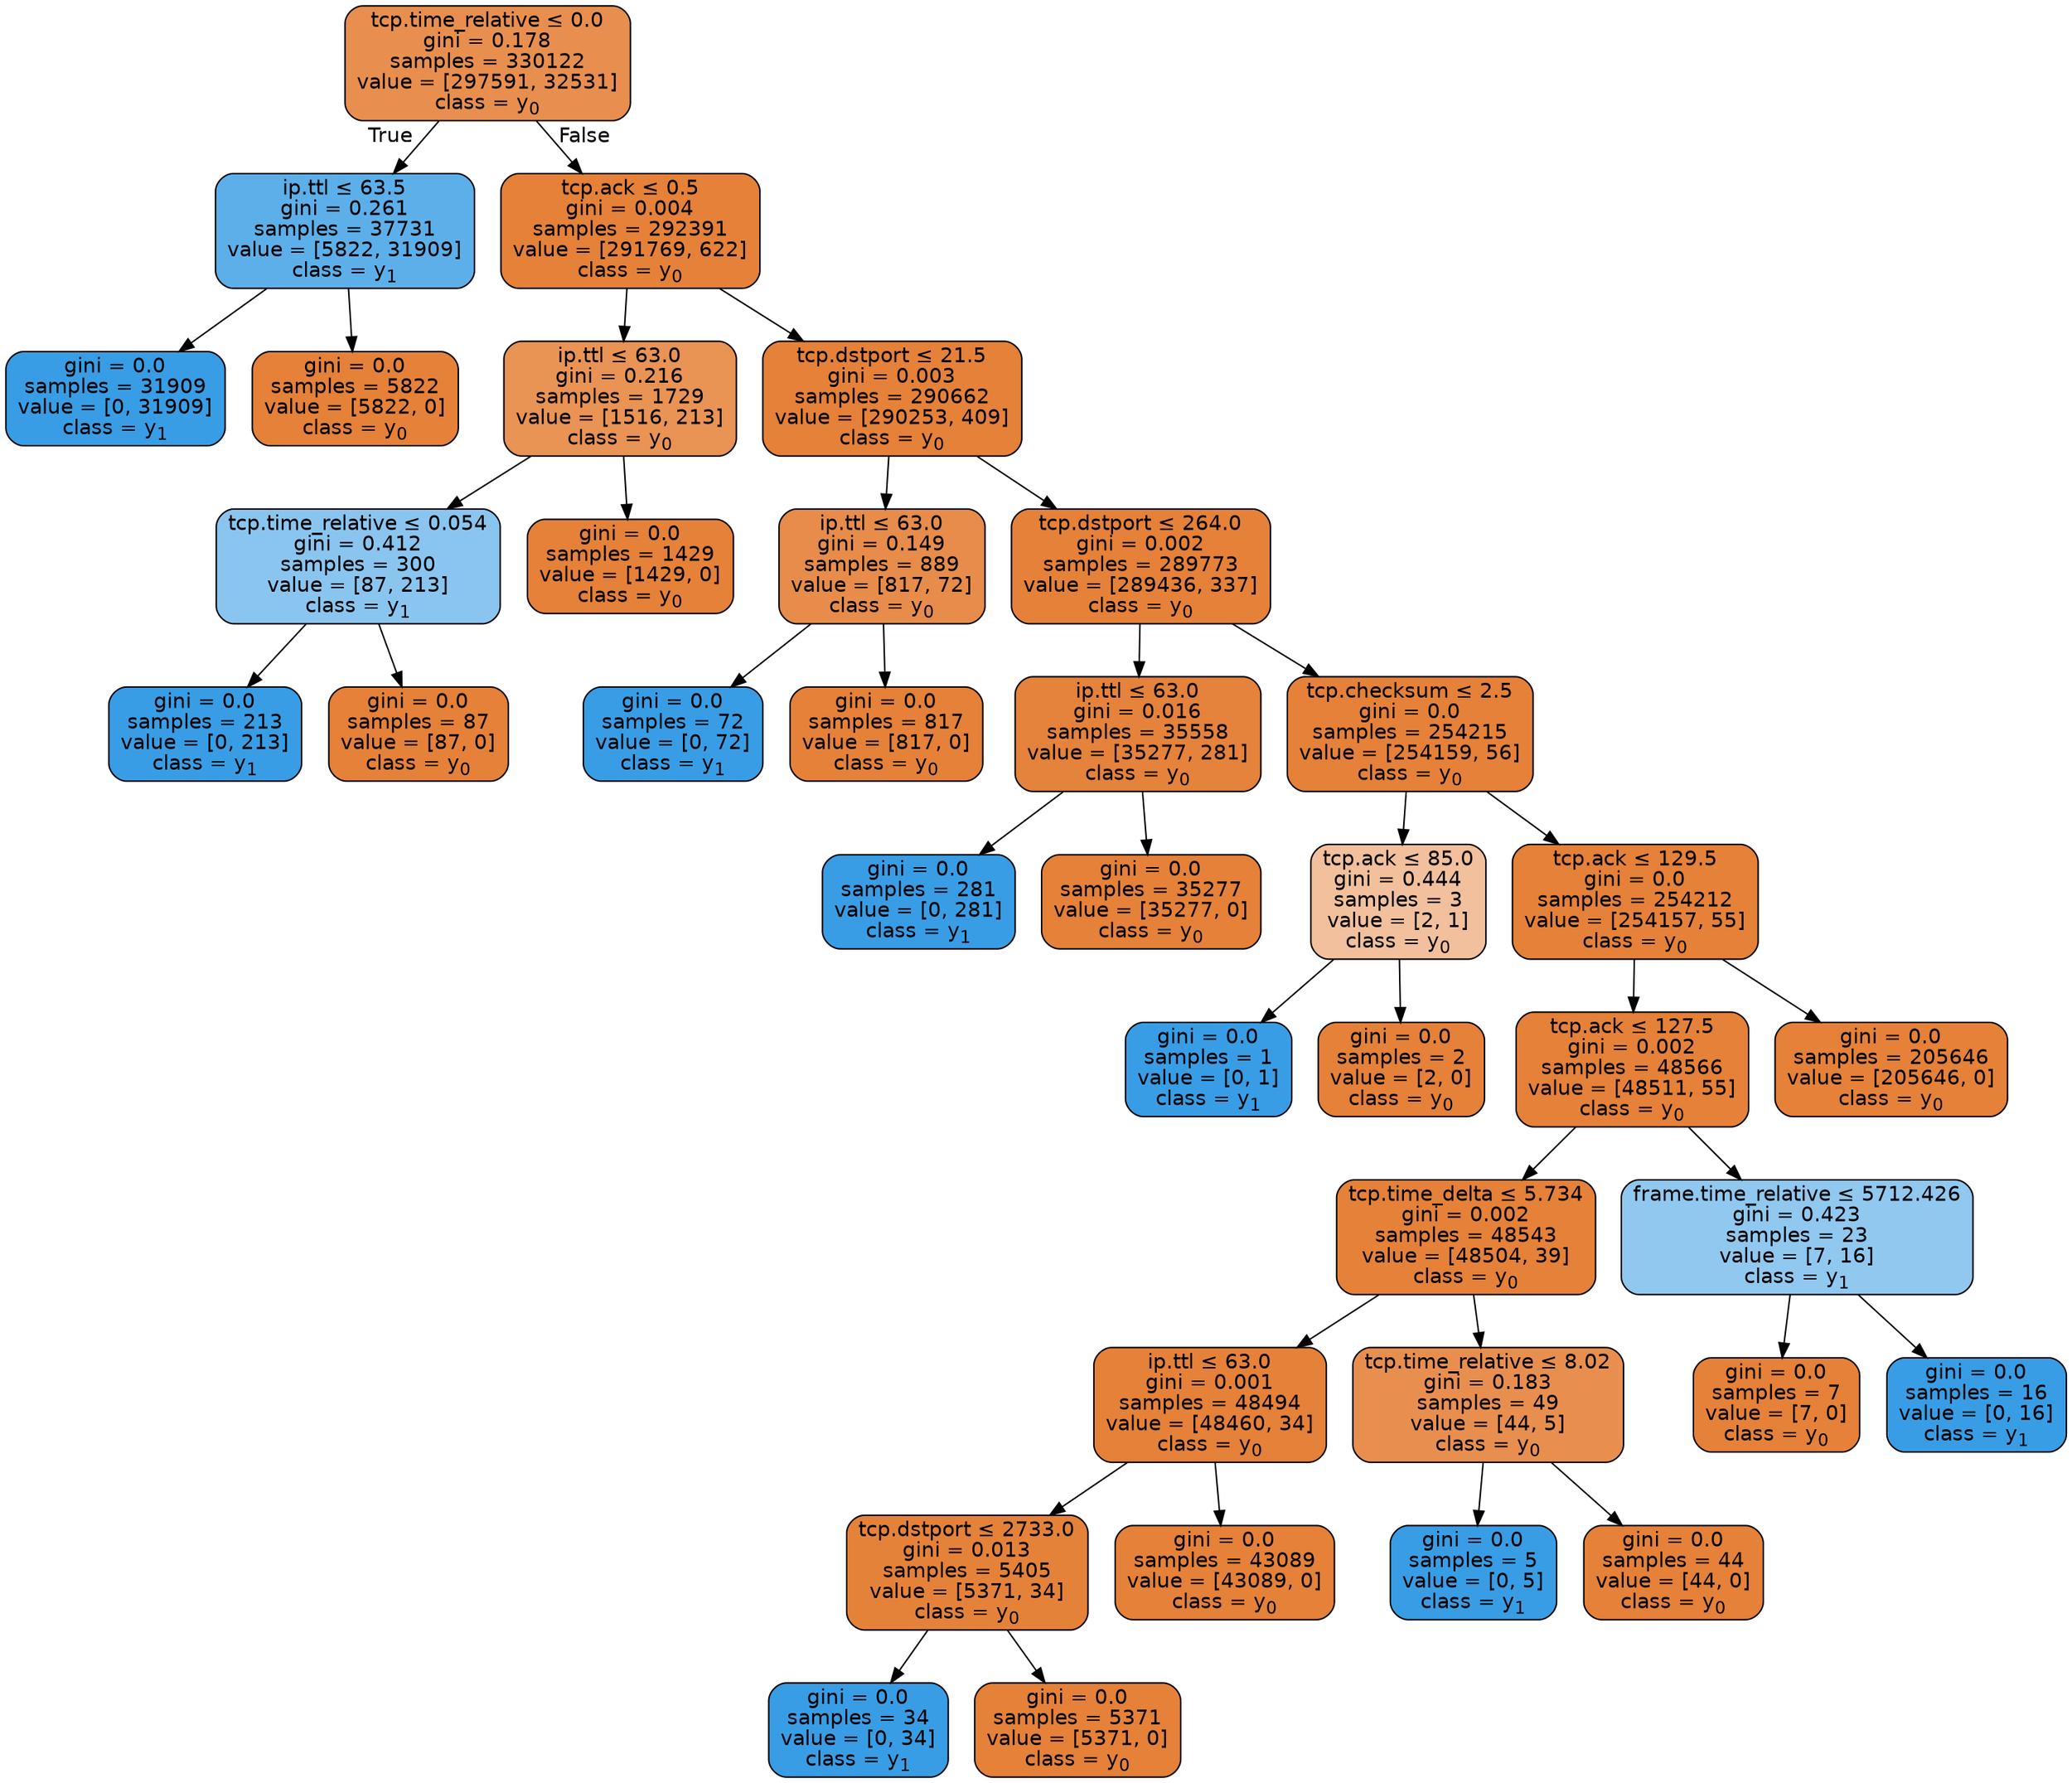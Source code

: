 digraph Tree {
node [shape=box, style="filled, rounded", color="black", fontname="helvetica"] ;
edge [fontname="helvetica"] ;
0 [label=<tcp.time_relative &le; 0.0<br/>gini = 0.178<br/>samples = 330122<br/>value = [297591, 32531]<br/>class = y<SUB>0</SUB>>, fillcolor="#e88f4f"] ;
1 [label=<ip.ttl &le; 63.5<br/>gini = 0.261<br/>samples = 37731<br/>value = [5822, 31909]<br/>class = y<SUB>1</SUB>>, fillcolor="#5dafea"] ;
0 -> 1 [labeldistance=2.5, labelangle=45, headlabel="True"] ;
2 [label=<gini = 0.0<br/>samples = 31909<br/>value = [0, 31909]<br/>class = y<SUB>1</SUB>>, fillcolor="#399de5"] ;
1 -> 2 ;
3 [label=<gini = 0.0<br/>samples = 5822<br/>value = [5822, 0]<br/>class = y<SUB>0</SUB>>, fillcolor="#e58139"] ;
1 -> 3 ;
4 [label=<tcp.ack &le; 0.5<br/>gini = 0.004<br/>samples = 292391<br/>value = [291769, 622]<br/>class = y<SUB>0</SUB>>, fillcolor="#e58139"] ;
0 -> 4 [labeldistance=2.5, labelangle=-45, headlabel="False"] ;
5 [label=<ip.ttl &le; 63.0<br/>gini = 0.216<br/>samples = 1729<br/>value = [1516, 213]<br/>class = y<SUB>0</SUB>>, fillcolor="#e99355"] ;
4 -> 5 ;
6 [label=<tcp.time_relative &le; 0.054<br/>gini = 0.412<br/>samples = 300<br/>value = [87, 213]<br/>class = y<SUB>1</SUB>>, fillcolor="#8ac5f0"] ;
5 -> 6 ;
7 [label=<gini = 0.0<br/>samples = 213<br/>value = [0, 213]<br/>class = y<SUB>1</SUB>>, fillcolor="#399de5"] ;
6 -> 7 ;
8 [label=<gini = 0.0<br/>samples = 87<br/>value = [87, 0]<br/>class = y<SUB>0</SUB>>, fillcolor="#e58139"] ;
6 -> 8 ;
9 [label=<gini = 0.0<br/>samples = 1429<br/>value = [1429, 0]<br/>class = y<SUB>0</SUB>>, fillcolor="#e58139"] ;
5 -> 9 ;
10 [label=<tcp.dstport &le; 21.5<br/>gini = 0.003<br/>samples = 290662<br/>value = [290253, 409]<br/>class = y<SUB>0</SUB>>, fillcolor="#e58139"] ;
4 -> 10 ;
11 [label=<ip.ttl &le; 63.0<br/>gini = 0.149<br/>samples = 889<br/>value = [817, 72]<br/>class = y<SUB>0</SUB>>, fillcolor="#e78c4a"] ;
10 -> 11 ;
12 [label=<gini = 0.0<br/>samples = 72<br/>value = [0, 72]<br/>class = y<SUB>1</SUB>>, fillcolor="#399de5"] ;
11 -> 12 ;
13 [label=<gini = 0.0<br/>samples = 817<br/>value = [817, 0]<br/>class = y<SUB>0</SUB>>, fillcolor="#e58139"] ;
11 -> 13 ;
14 [label=<tcp.dstport &le; 264.0<br/>gini = 0.002<br/>samples = 289773<br/>value = [289436, 337]<br/>class = y<SUB>0</SUB>>, fillcolor="#e58139"] ;
10 -> 14 ;
15 [label=<ip.ttl &le; 63.0<br/>gini = 0.016<br/>samples = 35558<br/>value = [35277, 281]<br/>class = y<SUB>0</SUB>>, fillcolor="#e5823b"] ;
14 -> 15 ;
16 [label=<gini = 0.0<br/>samples = 281<br/>value = [0, 281]<br/>class = y<SUB>1</SUB>>, fillcolor="#399de5"] ;
15 -> 16 ;
17 [label=<gini = 0.0<br/>samples = 35277<br/>value = [35277, 0]<br/>class = y<SUB>0</SUB>>, fillcolor="#e58139"] ;
15 -> 17 ;
18 [label=<tcp.checksum &le; 2.5<br/>gini = 0.0<br/>samples = 254215<br/>value = [254159, 56]<br/>class = y<SUB>0</SUB>>, fillcolor="#e58139"] ;
14 -> 18 ;
19 [label=<tcp.ack &le; 85.0<br/>gini = 0.444<br/>samples = 3<br/>value = [2, 1]<br/>class = y<SUB>0</SUB>>, fillcolor="#f2c09c"] ;
18 -> 19 ;
20 [label=<gini = 0.0<br/>samples = 1<br/>value = [0, 1]<br/>class = y<SUB>1</SUB>>, fillcolor="#399de5"] ;
19 -> 20 ;
21 [label=<gini = 0.0<br/>samples = 2<br/>value = [2, 0]<br/>class = y<SUB>0</SUB>>, fillcolor="#e58139"] ;
19 -> 21 ;
22 [label=<tcp.ack &le; 129.5<br/>gini = 0.0<br/>samples = 254212<br/>value = [254157, 55]<br/>class = y<SUB>0</SUB>>, fillcolor="#e58139"] ;
18 -> 22 ;
23 [label=<tcp.ack &le; 127.5<br/>gini = 0.002<br/>samples = 48566<br/>value = [48511, 55]<br/>class = y<SUB>0</SUB>>, fillcolor="#e58139"] ;
22 -> 23 ;
24 [label=<tcp.time_delta &le; 5.734<br/>gini = 0.002<br/>samples = 48543<br/>value = [48504, 39]<br/>class = y<SUB>0</SUB>>, fillcolor="#e58139"] ;
23 -> 24 ;
25 [label=<ip.ttl &le; 63.0<br/>gini = 0.001<br/>samples = 48494<br/>value = [48460, 34]<br/>class = y<SUB>0</SUB>>, fillcolor="#e58139"] ;
24 -> 25 ;
26 [label=<tcp.dstport &le; 2733.0<br/>gini = 0.013<br/>samples = 5405<br/>value = [5371, 34]<br/>class = y<SUB>0</SUB>>, fillcolor="#e5823a"] ;
25 -> 26 ;
27 [label=<gini = 0.0<br/>samples = 34<br/>value = [0, 34]<br/>class = y<SUB>1</SUB>>, fillcolor="#399de5"] ;
26 -> 27 ;
28 [label=<gini = 0.0<br/>samples = 5371<br/>value = [5371, 0]<br/>class = y<SUB>0</SUB>>, fillcolor="#e58139"] ;
26 -> 28 ;
29 [label=<gini = 0.0<br/>samples = 43089<br/>value = [43089, 0]<br/>class = y<SUB>0</SUB>>, fillcolor="#e58139"] ;
25 -> 29 ;
30 [label=<tcp.time_relative &le; 8.02<br/>gini = 0.183<br/>samples = 49<br/>value = [44, 5]<br/>class = y<SUB>0</SUB>>, fillcolor="#e88f50"] ;
24 -> 30 ;
31 [label=<gini = 0.0<br/>samples = 5<br/>value = [0, 5]<br/>class = y<SUB>1</SUB>>, fillcolor="#399de5"] ;
30 -> 31 ;
32 [label=<gini = 0.0<br/>samples = 44<br/>value = [44, 0]<br/>class = y<SUB>0</SUB>>, fillcolor="#e58139"] ;
30 -> 32 ;
33 [label=<frame.time_relative &le; 5712.426<br/>gini = 0.423<br/>samples = 23<br/>value = [7, 16]<br/>class = y<SUB>1</SUB>>, fillcolor="#90c8f0"] ;
23 -> 33 ;
34 [label=<gini = 0.0<br/>samples = 7<br/>value = [7, 0]<br/>class = y<SUB>0</SUB>>, fillcolor="#e58139"] ;
33 -> 34 ;
35 [label=<gini = 0.0<br/>samples = 16<br/>value = [0, 16]<br/>class = y<SUB>1</SUB>>, fillcolor="#399de5"] ;
33 -> 35 ;
36 [label=<gini = 0.0<br/>samples = 205646<br/>value = [205646, 0]<br/>class = y<SUB>0</SUB>>, fillcolor="#e58139"] ;
22 -> 36 ;
}